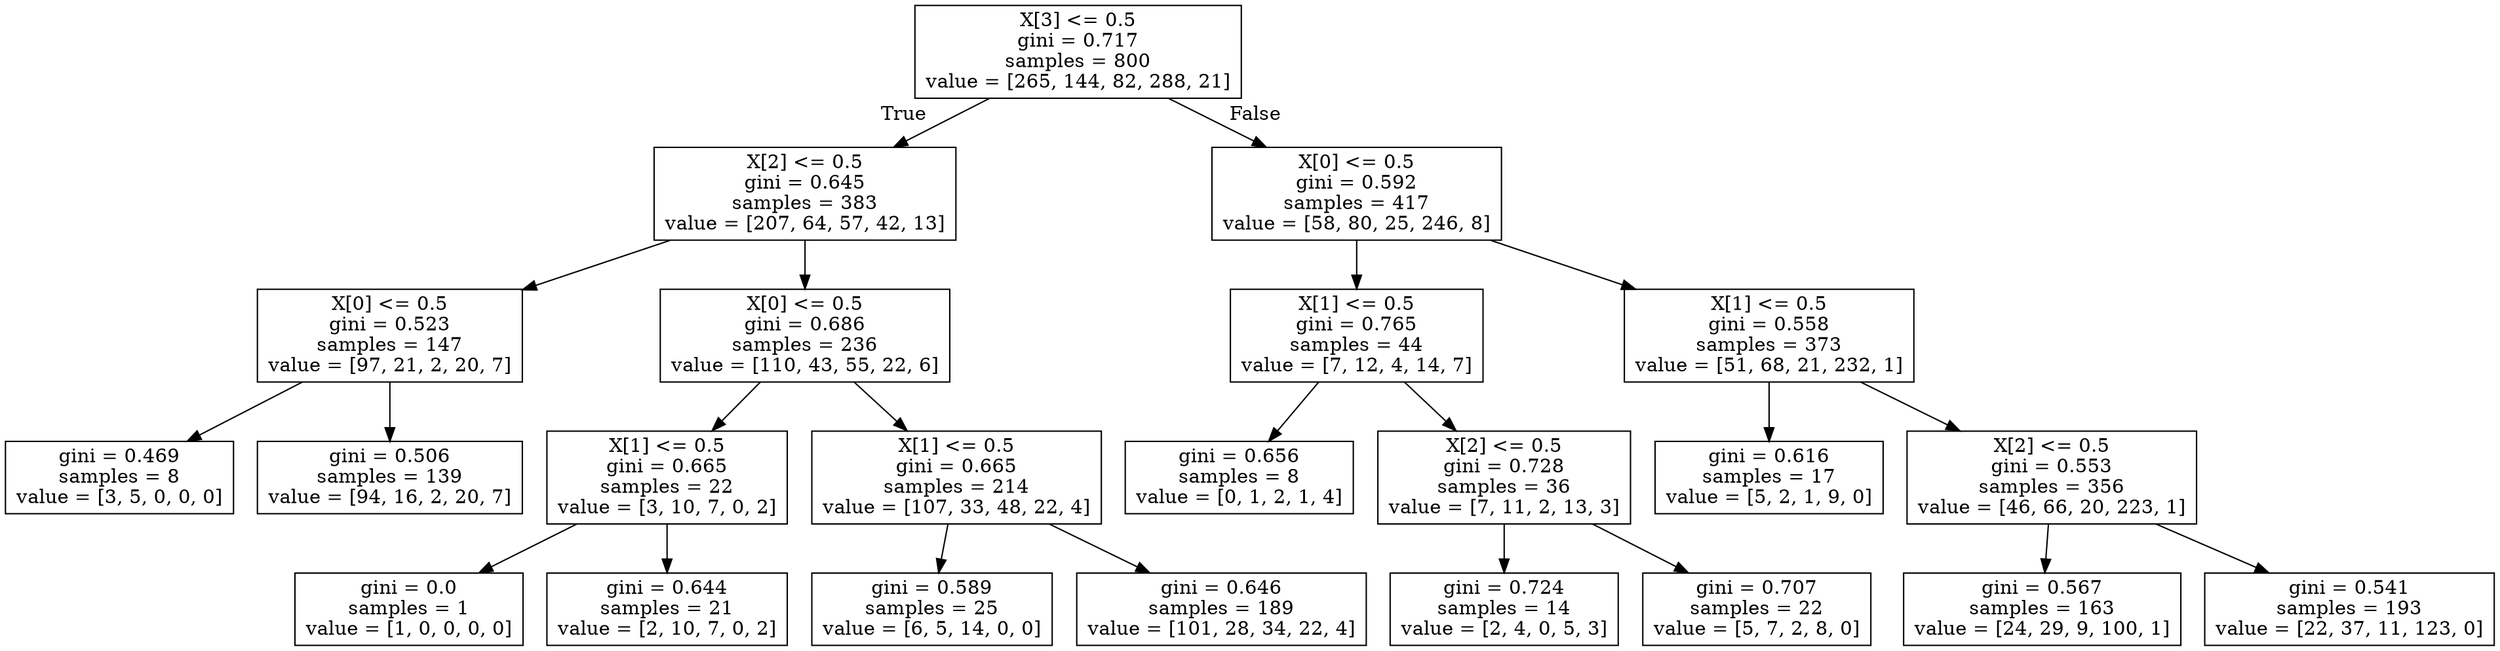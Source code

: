 digraph Tree {
node [shape=box] ;
0 [label="X[3] <= 0.5\ngini = 0.717\nsamples = 800\nvalue = [265, 144, 82, 288, 21]"] ;
1 [label="X[2] <= 0.5\ngini = 0.645\nsamples = 383\nvalue = [207, 64, 57, 42, 13]"] ;
0 -> 1 [labeldistance=2.5, labelangle=45, headlabel="True"] ;
2 [label="X[0] <= 0.5\ngini = 0.523\nsamples = 147\nvalue = [97, 21, 2, 20, 7]"] ;
1 -> 2 ;
3 [label="gini = 0.469\nsamples = 8\nvalue = [3, 5, 0, 0, 0]"] ;
2 -> 3 ;
4 [label="gini = 0.506\nsamples = 139\nvalue = [94, 16, 2, 20, 7]"] ;
2 -> 4 ;
5 [label="X[0] <= 0.5\ngini = 0.686\nsamples = 236\nvalue = [110, 43, 55, 22, 6]"] ;
1 -> 5 ;
6 [label="X[1] <= 0.5\ngini = 0.665\nsamples = 22\nvalue = [3, 10, 7, 0, 2]"] ;
5 -> 6 ;
7 [label="gini = 0.0\nsamples = 1\nvalue = [1, 0, 0, 0, 0]"] ;
6 -> 7 ;
8 [label="gini = 0.644\nsamples = 21\nvalue = [2, 10, 7, 0, 2]"] ;
6 -> 8 ;
9 [label="X[1] <= 0.5\ngini = 0.665\nsamples = 214\nvalue = [107, 33, 48, 22, 4]"] ;
5 -> 9 ;
10 [label="gini = 0.589\nsamples = 25\nvalue = [6, 5, 14, 0, 0]"] ;
9 -> 10 ;
11 [label="gini = 0.646\nsamples = 189\nvalue = [101, 28, 34, 22, 4]"] ;
9 -> 11 ;
12 [label="X[0] <= 0.5\ngini = 0.592\nsamples = 417\nvalue = [58, 80, 25, 246, 8]"] ;
0 -> 12 [labeldistance=2.5, labelangle=-45, headlabel="False"] ;
13 [label="X[1] <= 0.5\ngini = 0.765\nsamples = 44\nvalue = [7, 12, 4, 14, 7]"] ;
12 -> 13 ;
14 [label="gini = 0.656\nsamples = 8\nvalue = [0, 1, 2, 1, 4]"] ;
13 -> 14 ;
15 [label="X[2] <= 0.5\ngini = 0.728\nsamples = 36\nvalue = [7, 11, 2, 13, 3]"] ;
13 -> 15 ;
16 [label="gini = 0.724\nsamples = 14\nvalue = [2, 4, 0, 5, 3]"] ;
15 -> 16 ;
17 [label="gini = 0.707\nsamples = 22\nvalue = [5, 7, 2, 8, 0]"] ;
15 -> 17 ;
18 [label="X[1] <= 0.5\ngini = 0.558\nsamples = 373\nvalue = [51, 68, 21, 232, 1]"] ;
12 -> 18 ;
19 [label="gini = 0.616\nsamples = 17\nvalue = [5, 2, 1, 9, 0]"] ;
18 -> 19 ;
20 [label="X[2] <= 0.5\ngini = 0.553\nsamples = 356\nvalue = [46, 66, 20, 223, 1]"] ;
18 -> 20 ;
21 [label="gini = 0.567\nsamples = 163\nvalue = [24, 29, 9, 100, 1]"] ;
20 -> 21 ;
22 [label="gini = 0.541\nsamples = 193\nvalue = [22, 37, 11, 123, 0]"] ;
20 -> 22 ;
}